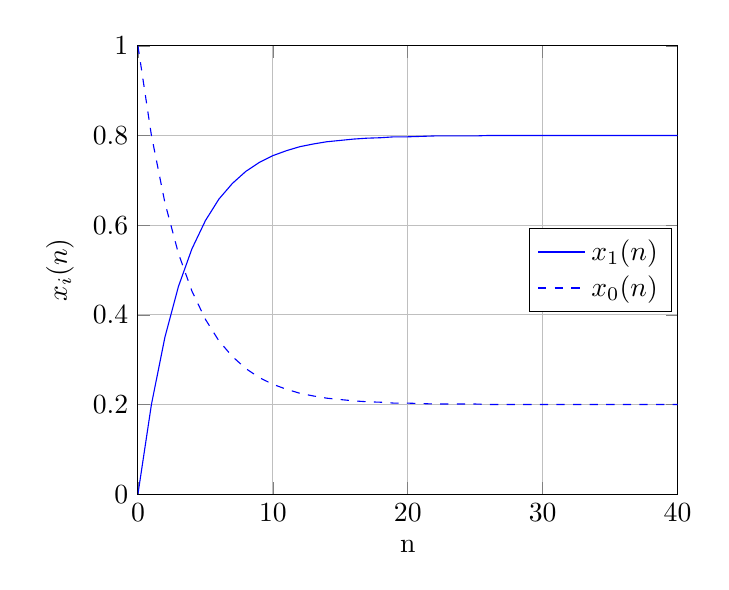 \pgfplotsset{every axis legend/.style={
  at={(0.99,0.5)},anchor=east,
  shape=rectangle,fill=white,draw=black,
  inner xsep=3pt,inner ysep=2pt,nodes={inner sep=2pt,text depth=0.15em}
 }
}
\begin{tikzpicture}
  \begin{axis}[
    xlabel=n,ylabel=$x_i(n)$,xmin=0,xmax=40,
    ymin=0,ymax=1,grid=major]
    \addplot[blue,mark=none]  coordinates {
    (0,0)
    (1,0.2)
    (2,0.35)
    (3,0.463)
    (4,0.547)
    (5,0.61)
    (6,0.658)
    (7,0.693)
    (8,0.72)
    (9,0.74)
    (10,0.755)
    (11,0.766)
    (12,0.775)
    (13,0.781)
    (14,0.786)
    (15,0.789)
    (16,0.792)
    (17,0.794)
    (18,0.795)
    (19,0.797)
    (20,0.797)
    (21,0.798)
    (22,0.799)
    (23,0.799)
    (24,0.799)
    (25,0.799)
    (26,0.8)
    (27,0.8)
    (28,0.8)
    (29,0.8)
    (30,0.8)
    (31,0.8)
    (32,0.8)
    (33,0.8)
    (34,0.8)
    (35,0.8)
    (36,0.8)
    (37,0.8)
    (38,0.8)
    (39,0.8)
    (40,0.8)
    };
    \addplot[blue,mark=none,dashed]  coordinates {
    (0,1)
    (1,0.8)
    (2,0.65)
    (3,0.537)
    (4,0.453)
    (5,0.39)
    (6,0.342)
    (7,0.307)
    (8,0.28)
    (9,0.26)
    (10,0.245)
    (11,0.234)
    (12,0.225)
    (13,0.219)
    (14,0.214)
    (15,0.211)
    (16,0.208)
    (17,0.206)
    (18,0.205)
    (19,0.203)
    (20,0.203)
    (21,0.202)
    (22,0.201)
    (23,0.201)
    (24,0.201)
    (25,0.201)
    (26,0.2)
    (27,0.2)
    (28,0.2)
    (29,0.2)
    (30,0.2)
    (31,0.2)
    (32,0.2)
    (33,0.2)
    (34,0.2)
    (35,0.2)
    (36,0.2)
    (37,0.2)
    (38,0.2)
    (39,0.2)
    (40,0.2)
    };
    \addlegendentry{$x_1(n)$}
    \addlegendentry{$x_0(n)$}
  \end{axis}
\end{tikzpicture}
		
